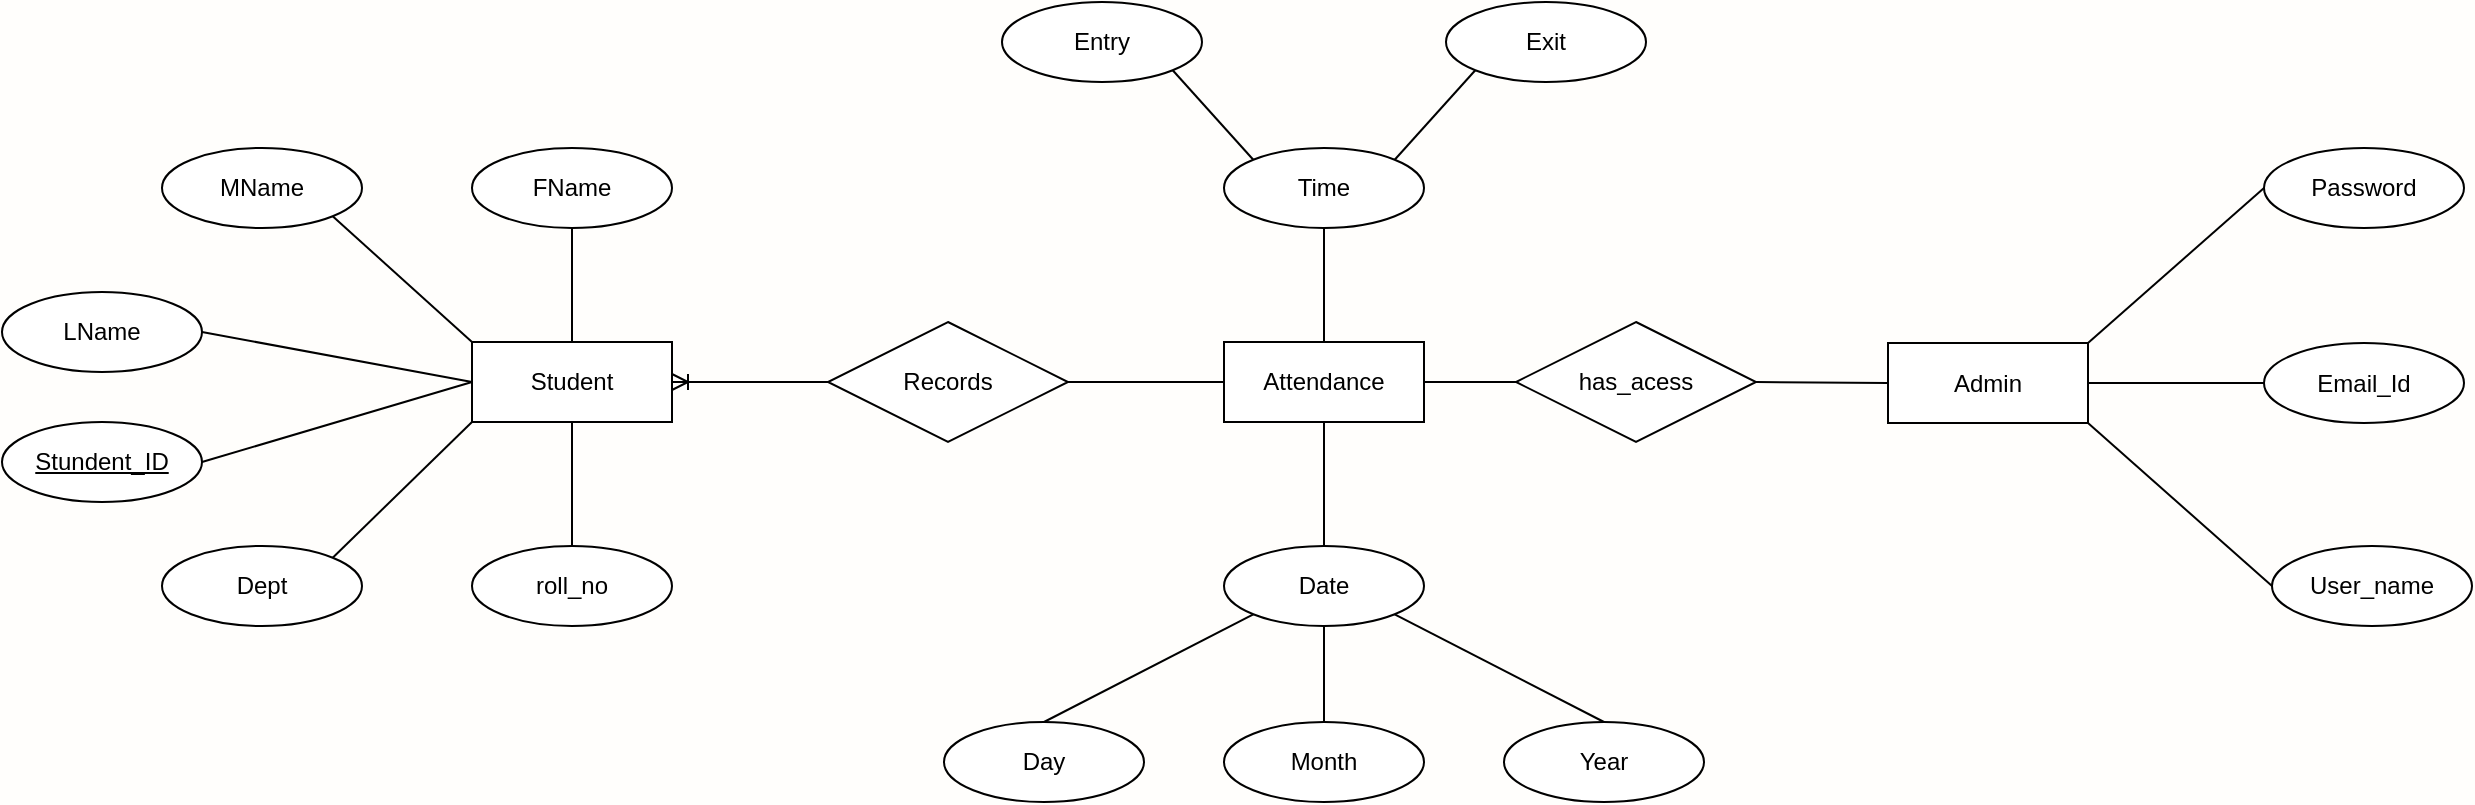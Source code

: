 <mxfile version="23.1.5" type="github">
  <diagram name="Page-1" id="DgpuKHjxEWx8Ns0ZsAMF">
    <mxGraphModel dx="2239" dy="713" grid="0" gridSize="10" guides="1" tooltips="1" connect="1" arrows="1" fold="1" page="1" pageScale="1" pageWidth="850" pageHeight="1100" background="#FFFEFC" math="0" shadow="0">
      <root>
        <mxCell id="0" />
        <mxCell id="1" parent="0" />
        <mxCell id="zGR_n4vvHq5kaKpm3KRo-1" value="Student" style="whiteSpace=wrap;html=1;align=center;" vertex="1" parent="1">
          <mxGeometry x="118" y="349" width="100" height="40" as="geometry" />
        </mxCell>
        <mxCell id="zGR_n4vvHq5kaKpm3KRo-2" value="Records" style="shape=rhombus;perimeter=rhombusPerimeter;whiteSpace=wrap;html=1;align=center;" vertex="1" parent="1">
          <mxGeometry x="296" y="339" width="120" height="60" as="geometry" />
        </mxCell>
        <mxCell id="zGR_n4vvHq5kaKpm3KRo-3" value="" style="edgeStyle=entityRelationEdgeStyle;fontSize=12;html=1;endArrow=ERoneToMany;rounded=0;entryX=1;entryY=0.5;entryDx=0;entryDy=0;exitX=0;exitY=0.5;exitDx=0;exitDy=0;" edge="1" parent="1" source="zGR_n4vvHq5kaKpm3KRo-2" target="zGR_n4vvHq5kaKpm3KRo-1">
          <mxGeometry width="100" height="100" relative="1" as="geometry">
            <mxPoint x="361" y="481" as="sourcePoint" />
            <mxPoint x="461" y="381" as="targetPoint" />
          </mxGeometry>
        </mxCell>
        <mxCell id="zGR_n4vvHq5kaKpm3KRo-4" value="Attendance" style="whiteSpace=wrap;html=1;align=center;" vertex="1" parent="1">
          <mxGeometry x="494" y="349" width="100" height="40" as="geometry" />
        </mxCell>
        <mxCell id="zGR_n4vvHq5kaKpm3KRo-10" value="" style="endArrow=none;html=1;rounded=0;entryX=0;entryY=0.5;entryDx=0;entryDy=0;exitX=1;exitY=0.5;exitDx=0;exitDy=0;" edge="1" parent="1" source="zGR_n4vvHq5kaKpm3KRo-2" target="zGR_n4vvHq5kaKpm3KRo-4">
          <mxGeometry relative="1" as="geometry">
            <mxPoint x="267" y="432" as="sourcePoint" />
            <mxPoint x="427" y="432" as="targetPoint" />
          </mxGeometry>
        </mxCell>
        <mxCell id="zGR_n4vvHq5kaKpm3KRo-11" value="FName" style="ellipse;whiteSpace=wrap;html=1;align=center;" vertex="1" parent="1">
          <mxGeometry x="118" y="252" width="100" height="40" as="geometry" />
        </mxCell>
        <mxCell id="zGR_n4vvHq5kaKpm3KRo-12" value="LName" style="ellipse;whiteSpace=wrap;html=1;align=center;" vertex="1" parent="1">
          <mxGeometry x="-117" y="324" width="100" height="40" as="geometry" />
        </mxCell>
        <mxCell id="zGR_n4vvHq5kaKpm3KRo-13" value="roll_no" style="ellipse;whiteSpace=wrap;html=1;align=center;" vertex="1" parent="1">
          <mxGeometry x="118" y="451" width="100" height="40" as="geometry" />
        </mxCell>
        <mxCell id="zGR_n4vvHq5kaKpm3KRo-14" value="Date" style="ellipse;whiteSpace=wrap;html=1;align=center;" vertex="1" parent="1">
          <mxGeometry x="494" y="451" width="100" height="40" as="geometry" />
        </mxCell>
        <mxCell id="zGR_n4vvHq5kaKpm3KRo-15" value="Time" style="ellipse;whiteSpace=wrap;html=1;align=center;" vertex="1" parent="1">
          <mxGeometry x="494" y="252" width="100" height="40" as="geometry" />
        </mxCell>
        <mxCell id="zGR_n4vvHq5kaKpm3KRo-16" value="Entry" style="ellipse;whiteSpace=wrap;html=1;align=center;" vertex="1" parent="1">
          <mxGeometry x="383" y="179" width="100" height="40" as="geometry" />
        </mxCell>
        <mxCell id="zGR_n4vvHq5kaKpm3KRo-17" value="Exit" style="ellipse;whiteSpace=wrap;html=1;align=center;" vertex="1" parent="1">
          <mxGeometry x="605" y="179" width="100" height="40" as="geometry" />
        </mxCell>
        <mxCell id="zGR_n4vvHq5kaKpm3KRo-18" value="" style="endArrow=none;html=1;rounded=0;exitX=0.5;exitY=1;exitDx=0;exitDy=0;entryX=0.5;entryY=0;entryDx=0;entryDy=0;" edge="1" parent="1" source="zGR_n4vvHq5kaKpm3KRo-11" target="zGR_n4vvHq5kaKpm3KRo-1">
          <mxGeometry relative="1" as="geometry">
            <mxPoint x="286" y="330" as="sourcePoint" />
            <mxPoint x="446" y="330" as="targetPoint" />
          </mxGeometry>
        </mxCell>
        <mxCell id="zGR_n4vvHq5kaKpm3KRo-19" value="" style="endArrow=none;html=1;rounded=0;exitX=1;exitY=0.5;exitDx=0;exitDy=0;entryX=0;entryY=0.5;entryDx=0;entryDy=0;" edge="1" parent="1" source="zGR_n4vvHq5kaKpm3KRo-12" target="zGR_n4vvHq5kaKpm3KRo-1">
          <mxGeometry relative="1" as="geometry">
            <mxPoint x="178" y="302" as="sourcePoint" />
            <mxPoint x="178" y="359" as="targetPoint" />
          </mxGeometry>
        </mxCell>
        <mxCell id="zGR_n4vvHq5kaKpm3KRo-20" value="" style="endArrow=none;html=1;rounded=0;exitX=0.5;exitY=1;exitDx=0;exitDy=0;entryX=0.5;entryY=0;entryDx=0;entryDy=0;" edge="1" parent="1" source="zGR_n4vvHq5kaKpm3KRo-1" target="zGR_n4vvHq5kaKpm3KRo-13">
          <mxGeometry relative="1" as="geometry">
            <mxPoint x="286" y="330" as="sourcePoint" />
            <mxPoint x="446" y="330" as="targetPoint" />
          </mxGeometry>
        </mxCell>
        <mxCell id="zGR_n4vvHq5kaKpm3KRo-25" value="" style="endArrow=none;html=1;rounded=0;exitX=1;exitY=1;exitDx=0;exitDy=0;entryX=0;entryY=0;entryDx=0;entryDy=0;" edge="1" parent="1" source="zGR_n4vvHq5kaKpm3KRo-16" target="zGR_n4vvHq5kaKpm3KRo-15">
          <mxGeometry relative="1" as="geometry">
            <mxPoint x="222" y="319" as="sourcePoint" />
            <mxPoint x="382" y="319" as="targetPoint" />
          </mxGeometry>
        </mxCell>
        <mxCell id="zGR_n4vvHq5kaKpm3KRo-26" value="" style="endArrow=none;html=1;rounded=0;entryX=0;entryY=1;entryDx=0;entryDy=0;exitX=1;exitY=0;exitDx=0;exitDy=0;" edge="1" parent="1" source="zGR_n4vvHq5kaKpm3KRo-15" target="zGR_n4vvHq5kaKpm3KRo-17">
          <mxGeometry relative="1" as="geometry">
            <mxPoint x="222" y="319" as="sourcePoint" />
            <mxPoint x="382" y="319" as="targetPoint" />
          </mxGeometry>
        </mxCell>
        <mxCell id="zGR_n4vvHq5kaKpm3KRo-31" value="" style="endArrow=none;html=1;rounded=0;entryX=0.5;entryY=0;entryDx=0;entryDy=0;exitX=0.5;exitY=1;exitDx=0;exitDy=0;" edge="1" parent="1" source="zGR_n4vvHq5kaKpm3KRo-4" target="zGR_n4vvHq5kaKpm3KRo-14">
          <mxGeometry relative="1" as="geometry">
            <mxPoint x="222" y="330" as="sourcePoint" />
            <mxPoint x="382" y="330" as="targetPoint" />
          </mxGeometry>
        </mxCell>
        <mxCell id="zGR_n4vvHq5kaKpm3KRo-32" value="" style="endArrow=none;html=1;rounded=0;entryX=0.5;entryY=1;entryDx=0;entryDy=0;exitX=0.5;exitY=0;exitDx=0;exitDy=0;" edge="1" parent="1" source="zGR_n4vvHq5kaKpm3KRo-4" target="zGR_n4vvHq5kaKpm3KRo-15">
          <mxGeometry relative="1" as="geometry">
            <mxPoint x="222" y="330" as="sourcePoint" />
            <mxPoint x="382" y="330" as="targetPoint" />
          </mxGeometry>
        </mxCell>
        <mxCell id="zGR_n4vvHq5kaKpm3KRo-33" value="Day" style="ellipse;whiteSpace=wrap;html=1;align=center;" vertex="1" parent="1">
          <mxGeometry x="354" y="539" width="100" height="40" as="geometry" />
        </mxCell>
        <mxCell id="zGR_n4vvHq5kaKpm3KRo-34" value="Month" style="ellipse;whiteSpace=wrap;html=1;align=center;" vertex="1" parent="1">
          <mxGeometry x="494" y="539" width="100" height="40" as="geometry" />
        </mxCell>
        <mxCell id="zGR_n4vvHq5kaKpm3KRo-35" value="Year" style="ellipse;whiteSpace=wrap;html=1;align=center;" vertex="1" parent="1">
          <mxGeometry x="634" y="539" width="100" height="40" as="geometry" />
        </mxCell>
        <mxCell id="zGR_n4vvHq5kaKpm3KRo-36" value="" style="endArrow=none;html=1;rounded=0;entryX=0.5;entryY=0;entryDx=0;entryDy=0;exitX=0;exitY=1;exitDx=0;exitDy=0;" edge="1" parent="1" source="zGR_n4vvHq5kaKpm3KRo-14" target="zGR_n4vvHq5kaKpm3KRo-33">
          <mxGeometry relative="1" as="geometry">
            <mxPoint x="222" y="404" as="sourcePoint" />
            <mxPoint x="382" y="404" as="targetPoint" />
          </mxGeometry>
        </mxCell>
        <mxCell id="zGR_n4vvHq5kaKpm3KRo-37" value="" style="endArrow=none;html=1;rounded=0;entryX=0.5;entryY=0;entryDx=0;entryDy=0;exitX=0.5;exitY=1;exitDx=0;exitDy=0;" edge="1" parent="1" source="zGR_n4vvHq5kaKpm3KRo-14" target="zGR_n4vvHq5kaKpm3KRo-34">
          <mxGeometry relative="1" as="geometry">
            <mxPoint x="232" y="414" as="sourcePoint" />
            <mxPoint x="392" y="414" as="targetPoint" />
          </mxGeometry>
        </mxCell>
        <mxCell id="zGR_n4vvHq5kaKpm3KRo-38" value="" style="endArrow=none;html=1;rounded=0;entryX=0.5;entryY=0;entryDx=0;entryDy=0;exitX=1;exitY=1;exitDx=0;exitDy=0;" edge="1" parent="1" source="zGR_n4vvHq5kaKpm3KRo-14" target="zGR_n4vvHq5kaKpm3KRo-35">
          <mxGeometry relative="1" as="geometry">
            <mxPoint x="242" y="424" as="sourcePoint" />
            <mxPoint x="402" y="424" as="targetPoint" />
          </mxGeometry>
        </mxCell>
        <mxCell id="zGR_n4vvHq5kaKpm3KRo-40" value="Dept" style="ellipse;whiteSpace=wrap;html=1;align=center;" vertex="1" parent="1">
          <mxGeometry x="-37" y="451" width="100" height="40" as="geometry" />
        </mxCell>
        <mxCell id="zGR_n4vvHq5kaKpm3KRo-41" value="MName" style="ellipse;whiteSpace=wrap;html=1;align=center;" vertex="1" parent="1">
          <mxGeometry x="-37" y="252" width="100" height="40" as="geometry" />
        </mxCell>
        <mxCell id="zGR_n4vvHq5kaKpm3KRo-42" value="" style="endArrow=none;html=1;rounded=0;exitX=0;exitY=1;exitDx=0;exitDy=0;entryX=1;entryY=0;entryDx=0;entryDy=0;" edge="1" parent="1" source="zGR_n4vvHq5kaKpm3KRo-1" target="zGR_n4vvHq5kaKpm3KRo-40">
          <mxGeometry relative="1" as="geometry">
            <mxPoint x="178" y="399" as="sourcePoint" />
            <mxPoint x="178" y="461" as="targetPoint" />
          </mxGeometry>
        </mxCell>
        <mxCell id="zGR_n4vvHq5kaKpm3KRo-43" value="" style="endArrow=none;html=1;rounded=0;exitX=1;exitY=1;exitDx=0;exitDy=0;entryX=0;entryY=0;entryDx=0;entryDy=0;" edge="1" parent="1" source="zGR_n4vvHq5kaKpm3KRo-41" target="zGR_n4vvHq5kaKpm3KRo-1">
          <mxGeometry relative="1" as="geometry">
            <mxPoint x="73" y="379" as="sourcePoint" />
            <mxPoint x="128" y="379" as="targetPoint" />
          </mxGeometry>
        </mxCell>
        <mxCell id="zGR_n4vvHq5kaKpm3KRo-45" value="" style="endArrow=none;html=1;rounded=0;exitX=1;exitY=0.5;exitDx=0;exitDy=0;entryX=0;entryY=0.5;entryDx=0;entryDy=0;" edge="1" parent="1" source="zGR_n4vvHq5kaKpm3KRo-57" target="zGR_n4vvHq5kaKpm3KRo-1">
          <mxGeometry relative="1" as="geometry">
            <mxPoint x="-17.0" y="404" as="sourcePoint" />
            <mxPoint x="446" y="403" as="targetPoint" />
          </mxGeometry>
        </mxCell>
        <mxCell id="zGR_n4vvHq5kaKpm3KRo-57" value="Stundent_ID" style="ellipse;whiteSpace=wrap;html=1;align=center;fontStyle=4;" vertex="1" parent="1">
          <mxGeometry x="-117" y="389" width="100" height="40" as="geometry" />
        </mxCell>
        <mxCell id="zGR_n4vvHq5kaKpm3KRo-58" value="Admin" style="whiteSpace=wrap;html=1;align=center;" vertex="1" parent="1">
          <mxGeometry x="826" y="349.5" width="100" height="40" as="geometry" />
        </mxCell>
        <mxCell id="zGR_n4vvHq5kaKpm3KRo-59" value="User_name" style="ellipse;whiteSpace=wrap;html=1;align=center;" vertex="1" parent="1">
          <mxGeometry x="1018" y="451" width="100" height="40" as="geometry" />
        </mxCell>
        <mxCell id="zGR_n4vvHq5kaKpm3KRo-60" value="Email_Id" style="ellipse;whiteSpace=wrap;html=1;align=center;" vertex="1" parent="1">
          <mxGeometry x="1014" y="349.5" width="100" height="40" as="geometry" />
        </mxCell>
        <mxCell id="zGR_n4vvHq5kaKpm3KRo-61" value="Password" style="ellipse;whiteSpace=wrap;html=1;align=center;" vertex="1" parent="1">
          <mxGeometry x="1014" y="252" width="100" height="40" as="geometry" />
        </mxCell>
        <mxCell id="zGR_n4vvHq5kaKpm3KRo-62" value="" style="endArrow=none;html=1;rounded=0;entryX=0;entryY=0.5;entryDx=0;entryDy=0;exitX=1;exitY=1;exitDx=0;exitDy=0;" edge="1" parent="1" source="zGR_n4vvHq5kaKpm3KRo-58" target="zGR_n4vvHq5kaKpm3KRo-59">
          <mxGeometry relative="1" as="geometry">
            <mxPoint x="886" y="486.5" as="sourcePoint" />
            <mxPoint x="886" y="399.5" as="targetPoint" />
          </mxGeometry>
        </mxCell>
        <mxCell id="zGR_n4vvHq5kaKpm3KRo-63" value="" style="endArrow=none;html=1;rounded=0;entryX=0;entryY=0.5;entryDx=0;entryDy=0;exitX=1;exitY=0.5;exitDx=0;exitDy=0;" edge="1" parent="1" source="zGR_n4vvHq5kaKpm3KRo-58" target="zGR_n4vvHq5kaKpm3KRo-60">
          <mxGeometry relative="1" as="geometry">
            <mxPoint x="836" y="359.5" as="sourcePoint" />
            <mxPoint x="756" y="281.5" as="targetPoint" />
          </mxGeometry>
        </mxCell>
        <mxCell id="zGR_n4vvHq5kaKpm3KRo-64" value="" style="endArrow=none;html=1;rounded=0;entryX=0;entryY=0.5;entryDx=0;entryDy=0;exitX=1;exitY=0;exitDx=0;exitDy=0;" edge="1" parent="1" source="zGR_n4vvHq5kaKpm3KRo-58" target="zGR_n4vvHq5kaKpm3KRo-61">
          <mxGeometry relative="1" as="geometry">
            <mxPoint x="886" y="359.5" as="sourcePoint" />
            <mxPoint x="886" y="287.5" as="targetPoint" />
          </mxGeometry>
        </mxCell>
        <mxCell id="zGR_n4vvHq5kaKpm3KRo-65" value="has_acess" style="shape=rhombus;perimeter=rhombusPerimeter;whiteSpace=wrap;html=1;align=center;" vertex="1" parent="1">
          <mxGeometry x="640" y="339" width="120" height="60" as="geometry" />
        </mxCell>
        <mxCell id="zGR_n4vvHq5kaKpm3KRo-70" value="" style="endArrow=none;html=1;rounded=0;exitX=1;exitY=0.5;exitDx=0;exitDy=0;entryX=0;entryY=0.5;entryDx=0;entryDy=0;" edge="1" parent="1" source="zGR_n4vvHq5kaKpm3KRo-4" target="zGR_n4vvHq5kaKpm3KRo-65">
          <mxGeometry relative="1" as="geometry">
            <mxPoint x="534" y="429" as="sourcePoint" />
            <mxPoint x="694" y="429" as="targetPoint" />
          </mxGeometry>
        </mxCell>
        <mxCell id="zGR_n4vvHq5kaKpm3KRo-71" value="" style="endArrow=none;html=1;rounded=0;exitX=1;exitY=0.5;exitDx=0;exitDy=0;entryX=0;entryY=0.5;entryDx=0;entryDy=0;" edge="1" parent="1" source="zGR_n4vvHq5kaKpm3KRo-65" target="zGR_n4vvHq5kaKpm3KRo-58">
          <mxGeometry relative="1" as="geometry">
            <mxPoint x="542" y="379" as="sourcePoint" />
            <mxPoint x="639" y="379" as="targetPoint" />
          </mxGeometry>
        </mxCell>
      </root>
    </mxGraphModel>
  </diagram>
</mxfile>
